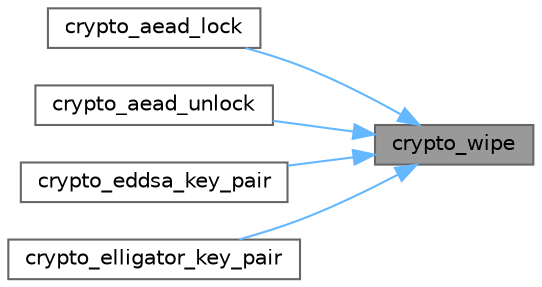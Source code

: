 digraph "crypto_wipe"
{
 // LATEX_PDF_SIZE
  bgcolor="transparent";
  edge [fontname=Helvetica,fontsize=10,labelfontname=Helvetica,labelfontsize=10];
  node [fontname=Helvetica,fontsize=10,shape=box,height=0.2,width=0.4];
  rankdir="RL";
  Node1 [id="Node000001",label="crypto_wipe",height=0.2,width=0.4,color="gray40", fillcolor="grey60", style="filled", fontcolor="black",tooltip=" "];
  Node1 -> Node2 [id="edge1_Node000001_Node000002",dir="back",color="steelblue1",style="solid",tooltip=" "];
  Node2 [id="Node000002",label="crypto_aead_lock",height=0.2,width=0.4,color="grey40", fillcolor="white", style="filled",URL="$monocypher_8c.html#a6da8e16e36484aa18602cdb46e031601",tooltip=" "];
  Node1 -> Node3 [id="edge2_Node000001_Node000003",dir="back",color="steelblue1",style="solid",tooltip=" "];
  Node3 [id="Node000003",label="crypto_aead_unlock",height=0.2,width=0.4,color="grey40", fillcolor="white", style="filled",URL="$monocypher_8c.html#a179b8a10b78dde3f92fe5417f537dd3d",tooltip=" "];
  Node1 -> Node4 [id="edge3_Node000001_Node000004",dir="back",color="steelblue1",style="solid",tooltip=" "];
  Node4 [id="Node000004",label="crypto_eddsa_key_pair",height=0.2,width=0.4,color="grey40", fillcolor="white", style="filled",URL="$monocypher_8c.html#a1704273c3a34f2491a79feaf9629d6d1",tooltip=" "];
  Node1 -> Node5 [id="edge4_Node000001_Node000005",dir="back",color="steelblue1",style="solid",tooltip=" "];
  Node5 [id="Node000005",label="crypto_elligator_key_pair",height=0.2,width=0.4,color="grey40", fillcolor="white", style="filled",URL="$monocypher_8c.html#ae5cd2800e912db5d8af4716b8093f151",tooltip=" "];
}
